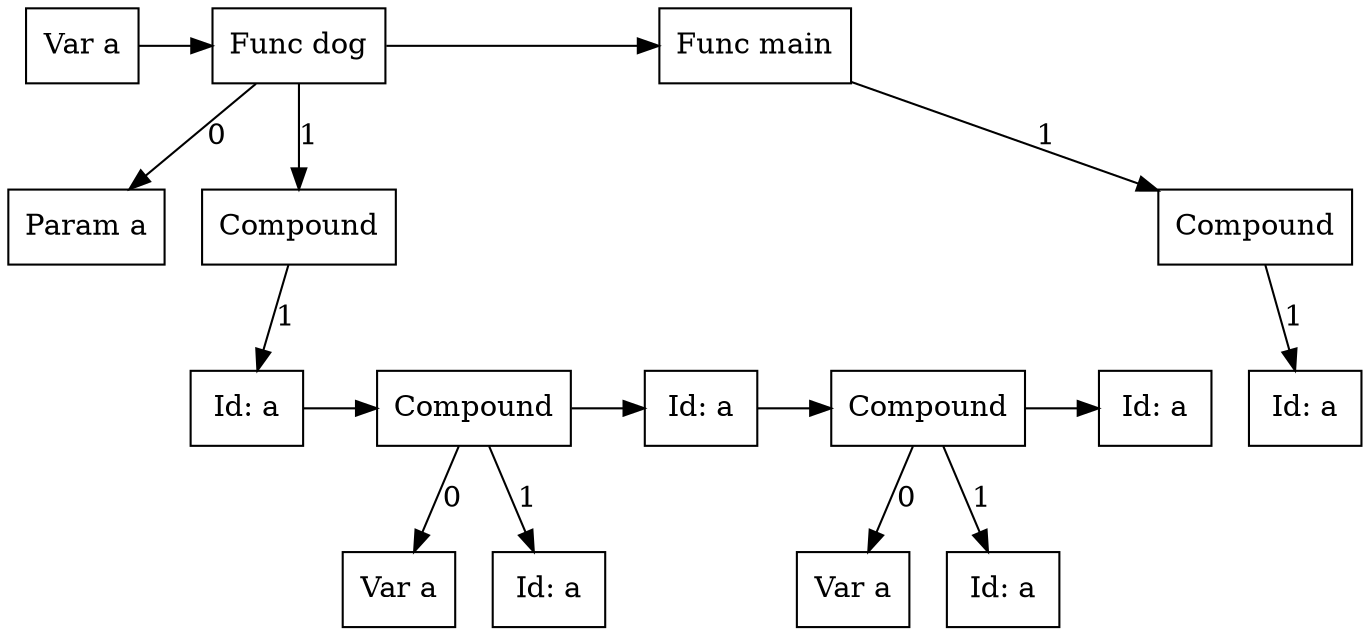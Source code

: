 digraph G {
node0 [label="Var a"; shape=box];
subgraph SibNames_0 {
rankdir="LR"; rank="same";
node0 [label="Var a"; shape=box];
node12 [label="Func dog"; shape=box];
node15 [label="Func main"; shape=box];
}

subgraph SibPtrs_0 {
rankdir="LR";
node0 -> node12;
node12 -> node15;
}

subgraph childNames_12 {
rankdir="LR"; rank="same"; ordering=out
node1 [label="Param a"; shape=box];
node11 [label="Compound"; shape=box];
}

subgraph childPtrs_12 {
rankdir="TB";
node12 -> node1 [label="0"];
node12 -> node11 [label="1"];
}

subgraph childNames_11 {
rankdir="LR"; rank="same"; ordering=out
node2 [label="Id: a"; shape=box];
}

subgraph childPtrs_11 {
rankdir="TB";
node11 -> node2 [label="1"];
}

subgraph SibNames_2 {
rankdir="LR"; rank="same";
node2 [label="Id: a"; shape=box];
node5 [label="Compound"; shape=box];
node6 [label="Id: a"; shape=box];
node9 [label="Compound"; shape=box];
node10 [label="Id: a"; shape=box];
}

subgraph SibPtrs_2 {
rankdir="LR";
node2 -> node5;
node5 -> node6;
node6 -> node9;
node9 -> node10;
}

subgraph childNames_5 {
rankdir="LR"; rank="same"; ordering=out
node3 [label="Var a"; shape=box];
node4 [label="Id: a"; shape=box];
}

subgraph childPtrs_5 {
rankdir="TB";
node5 -> node3 [label="0"];
node5 -> node4 [label="1"];
}

subgraph childNames_9 {
rankdir="LR"; rank="same"; ordering=out
node7 [label="Var a"; shape=box];
node8 [label="Id: a"; shape=box];
}

subgraph childPtrs_9 {
rankdir="TB";
node9 -> node7 [label="0"];
node9 -> node8 [label="1"];
}

subgraph childNames_15 {
rankdir="LR"; rank="same"; ordering=out
node14 [label="Compound"; shape=box];
}

subgraph childPtrs_15 {
rankdir="TB";
node15 -> node14 [label="1"];
}

subgraph childNames_14 {
rankdir="LR"; rank="same"; ordering=out
node13 [label="Id: a"; shape=box];
}

subgraph childPtrs_14 {
rankdir="TB";
node14 -> node13 [label="1"];
}

}
